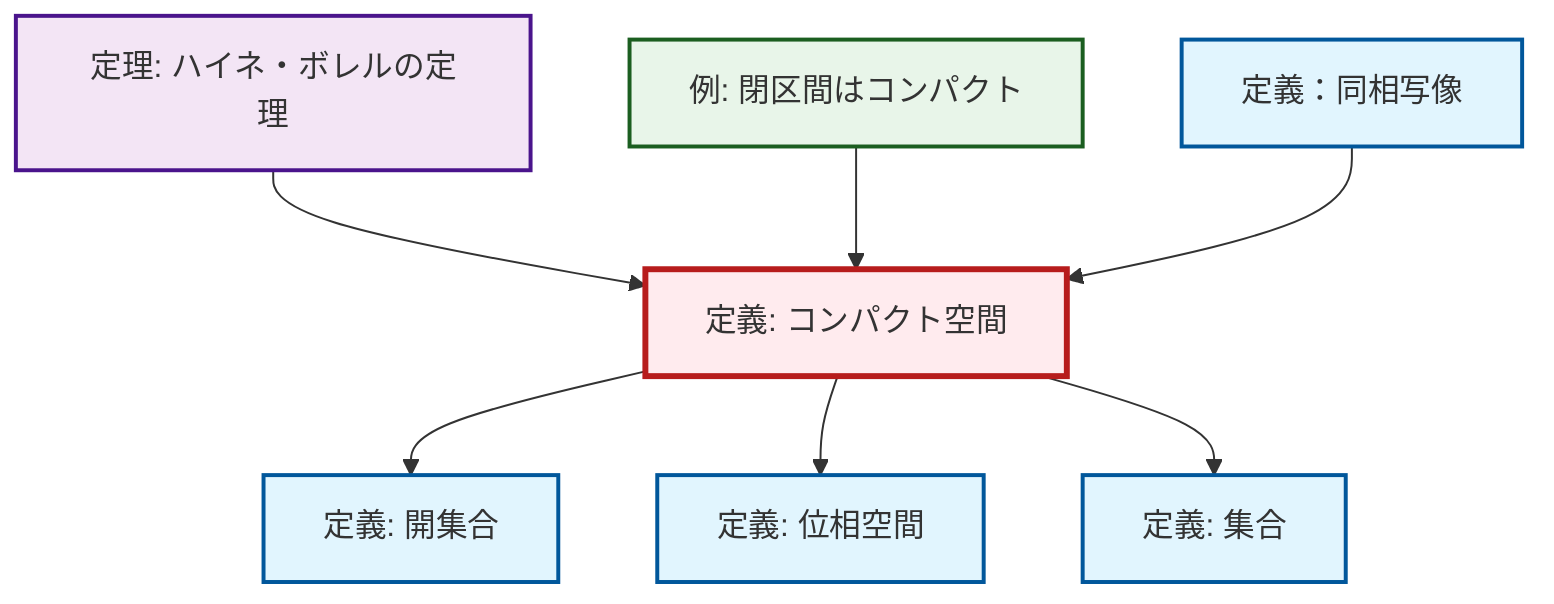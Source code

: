 graph TD
    classDef definition fill:#e1f5fe,stroke:#01579b,stroke-width:2px
    classDef theorem fill:#f3e5f5,stroke:#4a148c,stroke-width:2px
    classDef axiom fill:#fff3e0,stroke:#e65100,stroke-width:2px
    classDef example fill:#e8f5e9,stroke:#1b5e20,stroke-width:2px
    classDef current fill:#ffebee,stroke:#b71c1c,stroke-width:3px
    def-open-set["定義: 開集合"]:::definition
    def-compact["定義: コンパクト空間"]:::definition
    ex-closed-interval-compact["例: 閉区間はコンパクト"]:::example
    thm-heine-borel["定理: ハイネ・ボレルの定理"]:::theorem
    def-set["定義: 集合"]:::definition
    def-homeomorphism["定義：同相写像"]:::definition
    def-topological-space["定義: 位相空間"]:::definition
    thm-heine-borel --> def-compact
    def-compact --> def-open-set
    ex-closed-interval-compact --> def-compact
    def-homeomorphism --> def-compact
    def-compact --> def-topological-space
    def-compact --> def-set
    class def-compact current